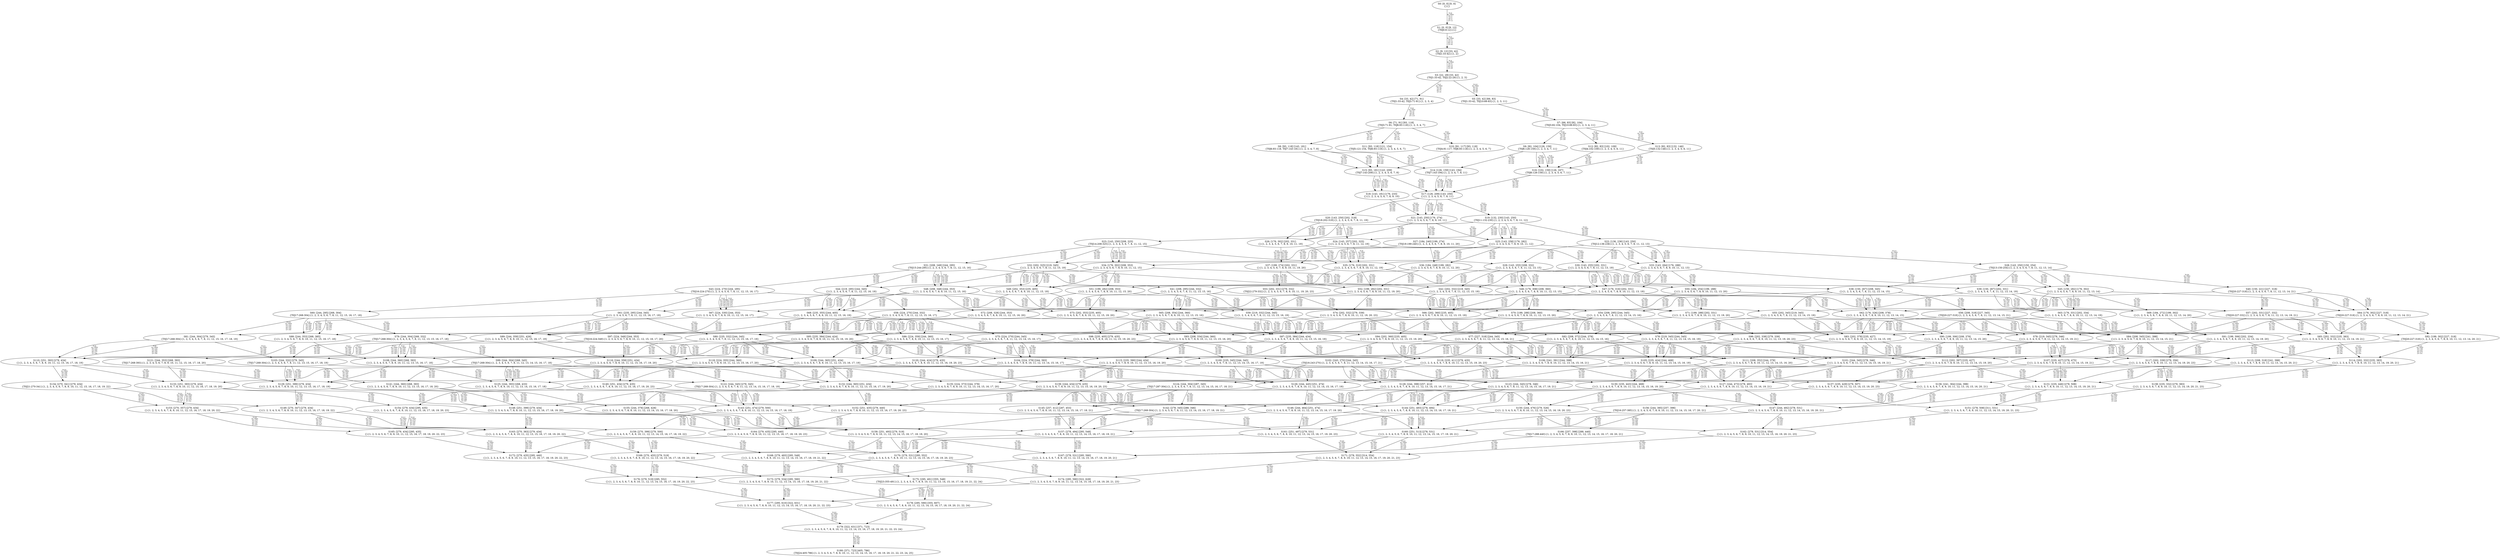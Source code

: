 digraph {
	S0[label="S0: [0, 0] [0, 0] \n{}{}"];
	S1[label="S1: [0, 0] [9, 12] \n{T0J0:9-12}{1}"];
	S2[label="S2: [9, 12] [33, 42] \n{T0J1:33-42}{1, 2}"];
	S3[label="S3: [22, 29] [33, 42] \n{T0J1:33-42, T0J2:22-29}{1, 2, 3}"];
	S4[label="S4: [33, 42] [71, 91] \n{T0J1:33-42, T0J3:71-91}{1, 2, 3, 4}"];
	S5[label="S5: [33, 42] [66, 83] \n{T0J1:33-42, T0J10:66-83}{1, 2, 3, 11}"];
	S6[label="S6: [71, 91] [93, 118] \n{T0J3:71-91, T0J6:93-118}{1, 2, 3, 4, 7}"];
	S7[label="S7: [66, 83] [82, 104] \n{T0J3:82-104, T0J10:66-83}{1, 2, 3, 4, 11}"];
	S8[label="S8: [93, 118] [143, 181] \n{T0J6:93-118, T0J7:143-181}{1, 2, 3, 4, 7, 8}"];
	S9[label="S9: [82, 104] [126, 159] \n{T0J6:126-159}{1, 2, 3, 4, 7, 11}"];
	S10[label="S10: [91, 117] [93, 118] \n{T0J4:91-117, T0J6:93-118}{1, 2, 3, 4, 5, 6, 7}"];
	S11[label="S11: [93, 118] [121, 154] \n{T0J5:121-154, T0J6:93-118}{1, 2, 3, 4, 5, 6, 7}"];
	S12[label="S12: [82, 83] [102, 109] \n{T0J4:102-109}{1, 2, 3, 4, 5, 6, 11}"];
	S13[label="S13: [82, 83] [132, 146] \n{T0J5:132-146}{1, 2, 3, 4, 5, 6, 11}"];
	S14[label="S14: [126, 159] [143, 194] \n{T0J7:143-194}{1, 2, 3, 4, 7, 8, 11}"];
	S15[label="S15: [93, 181] [143, 209] \n{T0J7:143-209}{1, 2, 3, 4, 5, 6, 7, 8}"];
	S16[label="S16: [102, 159] [126, 167] \n{T0J6:126-159}{1, 2, 3, 4, 5, 6, 7, 11}"];
	S17[label="S17: [126, 209] [143, 250] \n{}{1, 2, 3, 4, 5, 6, 7, 8, 11}"];
	S18[label="S18: [143, 181] [176, 233] \n{}{1, 2, 3, 4, 5, 6, 7, 8, 9, 10}"];
	S19[label="S19: [132, 230] [143, 250] \n{T0J11:132-230}{1, 2, 3, 4, 5, 6, 7, 8, 11, 12}"];
	S20[label="S20: [143, 250] [202, 318] \n{T0J18:202-318}{1, 2, 3, 4, 5, 6, 7, 8, 11, 19}"];
	S21[label="S21: [143, 250] [176, 274] \n{}{1, 2, 3, 4, 5, 6, 7, 8, 9, 10, 11}"];
	S22[label="S22: [136, 236] [143, 250] \n{T0J12:136-236}{1, 2, 3, 4, 5, 6, 7, 8, 11, 12, 13}"];
	S23[label="S23: [143, 250] [208, 325] \n{T0J14:208-325}{1, 2, 3, 4, 5, 6, 7, 8, 11, 12, 15}"];
	S24[label="S24: [143, 257] [202, 325] \n{}{1, 2, 3, 4, 5, 6, 7, 8, 11, 12, 19}"];
	S25[label="S25: [143, 258] [176, 282] \n{}{1, 2, 3, 4, 5, 6, 7, 8, 9, 10, 11, 12}"];
	S26[label="S26: [176, 302] [202, 331] \n{}{1, 2, 3, 4, 5, 6, 7, 8, 9, 10, 11, 19}"];
	S27[label="S27: [184, 240] [199, 274] \n{T0J19:199-240}{1, 2, 3, 4, 5, 6, 7, 8, 9, 10, 11, 20}"];
	S28[label="S28: [143, 250] [150, 254] \n{T0J13:150-254}{1, 2, 3, 4, 5, 6, 7, 8, 11, 12, 13, 14}"];
	S29[label="S29: [143, 255] [208, 332] \n{}{1, 2, 3, 4, 5, 6, 7, 8, 11, 12, 13, 15}"];
	S30[label="S30: [143, 255] [202, 331] \n{}{1, 2, 3, 4, 5, 6, 7, 8, 11, 12, 13, 19}"];
	S31[label="S31: [208, 249] [244, 295] \n{T0J15:244-295}{1, 2, 3, 4, 5, 6, 7, 8, 11, 12, 15, 16}"];
	S32[label="S32: [202, 325] [219, 345] \n{}{1, 2, 3, 4, 5, 6, 7, 8, 11, 12, 15, 19}"];
	S33[label="S33: [143, 264] [176, 288] \n{}{1, 2, 3, 4, 5, 6, 7, 8, 9, 10, 11, 12, 13}"];
	S34[label="S34: [176, 302] [208, 353] \n{}{1, 2, 3, 4, 5, 6, 7, 8, 9, 10, 11, 12, 15}"];
	S35[label="S35: [176, 310] [202, 331] \n{}{1, 2, 3, 4, 5, 6, 7, 8, 9, 10, 11, 12, 19}"];
	S36[label="S36: [184, 248] [199, 282] \n{}{1, 2, 3, 4, 5, 6, 7, 8, 9, 10, 11, 12, 20}"];
	S37[label="S37: [199, 274] [202, 331] \n{}{1, 2, 3, 4, 5, 6, 7, 8, 9, 10, 11, 19, 20}"];
	S38[label="S38: [150, 267] [208, 345] \n{}{1, 2, 3, 4, 5, 6, 7, 8, 11, 12, 13, 14, 15}"];
	S39[label="S39: [150, 267] [202, 331] \n{}{1, 2, 3, 4, 5, 6, 7, 8, 11, 12, 13, 14, 19}"];
	S40[label="S40: [150, 221] [227, 318] \n{T0J20:227-318}{1, 2, 3, 4, 5, 6, 7, 8, 11, 12, 13, 14, 21}"];
	S41[label="S41: [208, 295] [244, 332] \n{}{1, 2, 3, 4, 5, 6, 7, 8, 11, 12, 13, 15, 16}"];
	S42[label="S42: [202, 332] [219, 345] \n{}{1, 2, 3, 4, 5, 6, 7, 8, 11, 12, 13, 15, 19}"];
	S43[label="S43: [224, 270] [244, 295] \n{T0J16:224-270}{1, 2, 3, 4, 5, 6, 7, 8, 11, 12, 15, 16, 17}"];
	S44[label="S44: [219, 295] [244, 345] \n{}{1, 2, 3, 4, 5, 6, 7, 8, 11, 12, 15, 16, 19}"];
	S45[label="S45: [150, 282] [176, 302] \n{}{1, 2, 3, 4, 5, 6, 7, 8, 9, 10, 11, 12, 13, 14}"];
	S46[label="S46: [176, 308] [208, 360] \n{}{1, 2, 3, 4, 5, 6, 7, 8, 9, 10, 11, 12, 13, 15}"];
	S47[label="S47: [176, 316] [202, 331] \n{}{1, 2, 3, 4, 5, 6, 7, 8, 9, 10, 11, 12, 13, 19}"];
	S48[label="S48: [208, 348] [244, 353] \n{}{1, 2, 3, 4, 5, 6, 7, 8, 9, 10, 11, 12, 15, 16}"];
	S49[label="S49: [202, 353] [235, 405] \n{}{1, 2, 3, 4, 5, 6, 7, 8, 9, 10, 11, 12, 15, 19}"];
	S50[label="S50: [184, 254] [199, 288] \n{}{1, 2, 3, 4, 5, 6, 7, 8, 9, 10, 11, 12, 13, 20}"];
	S51[label="S51: [199, 282] [208, 353] \n{}{1, 2, 3, 4, 5, 6, 7, 8, 9, 10, 11, 12, 15, 20}"];
	S52[label="S52: [199, 282] [202, 331] \n{}{1, 2, 3, 4, 5, 6, 7, 8, 9, 10, 11, 12, 19, 20}"];
	S53[label="S53: [202, 331] [279, 332] \n{T0J22:279-332}{1, 2, 3, 4, 5, 6, 7, 8, 9, 10, 11, 19, 20, 23}"];
	S54[label="S54: [208, 295] [244, 345] \n{}{1, 2, 3, 4, 5, 6, 7, 8, 11, 12, 13, 14, 15, 16}"];
	S55[label="S55: [202, 345] [219, 345] \n{}{1, 2, 3, 4, 5, 6, 7, 8, 11, 12, 13, 14, 15, 19}"];
	S56[label="S56: [208, 318] [227, 345] \n{T0J20:227-318}{1, 2, 3, 4, 5, 6, 7, 8, 11, 12, 13, 14, 15, 21}"];
	S57[label="S57: [202, 331] [227, 332] \n{T0J20:227-332}{1, 2, 3, 4, 5, 6, 7, 8, 11, 12, 13, 14, 19, 21}"];
	S58[label="S58: [224, 270] [244, 332] \n{}{1, 2, 3, 4, 5, 6, 7, 8, 11, 12, 13, 15, 16, 17}"];
	S59[label="S59: [219, 332] [244, 345] \n{}{1, 2, 3, 4, 5, 6, 7, 8, 11, 12, 13, 15, 16, 19}"];
	S60[label="S60: [244, 295] [268, 304] \n{T0J17:268-304}{1, 2, 3, 4, 5, 6, 7, 8, 11, 12, 15, 16, 17, 18}"];
	S61[label="S61: [235, 295] [244, 345] \n{}{1, 2, 3, 4, 5, 6, 7, 8, 11, 12, 15, 16, 17, 19}"];
	S62[label="S62: [176, 326] [208, 378] \n{}{1, 2, 3, 4, 5, 6, 7, 8, 9, 10, 11, 12, 13, 14, 15}"];
	S63[label="S63: [176, 331] [202, 334] \n{}{1, 2, 3, 4, 5, 6, 7, 8, 9, 10, 11, 12, 13, 14, 19}"];
	S64[label="S64: [176, 302] [227, 318] \n{T0J20:227-318}{1, 2, 3, 4, 5, 6, 7, 8, 9, 10, 11, 12, 13, 14, 21}"];
	S65[label="S65: [208, 354] [244, 360] \n{}{1, 2, 3, 4, 5, 6, 7, 8, 9, 10, 11, 12, 13, 15, 16}"];
	S66[label="S66: [202, 360] [235, 405] \n{}{1, 2, 3, 4, 5, 6, 7, 8, 9, 10, 11, 12, 13, 15, 19}"];
	S67[label="S67: [224, 330] [244, 353] \n{}{1, 2, 3, 4, 5, 6, 7, 8, 9, 10, 11, 12, 15, 16, 17}"];
	S68[label="S68: [235, 355] [244, 405] \n{}{1, 2, 3, 4, 5, 6, 7, 8, 9, 10, 11, 12, 15, 16, 19}"];
	S69[label="S69: [184, 272] [199, 302] \n{}{1, 2, 3, 4, 5, 6, 7, 8, 9, 10, 11, 12, 13, 14, 20}"];
	S70[label="S70: [199, 288] [208, 360] \n{}{1, 2, 3, 4, 5, 6, 7, 8, 9, 10, 11, 12, 13, 15, 20}"];
	S71[label="S71: [199, 288] [202, 331] \n{}{1, 2, 3, 4, 5, 6, 7, 8, 9, 10, 11, 12, 13, 19, 20}"];
	S72[label="S72: [208, 328] [244, 353] \n{}{1, 2, 3, 4, 5, 6, 7, 8, 9, 10, 11, 12, 15, 16, 20}"];
	S73[label="S73: [202, 353] [235, 405] \n{}{1, 2, 3, 4, 5, 6, 7, 8, 9, 10, 11, 12, 15, 19, 20}"];
	S74[label="S74: [202, 332] [279, 339] \n{}{1, 2, 3, 4, 5, 6, 7, 8, 9, 10, 11, 12, 19, 20, 23}"];
	S75[label="S75: [224, 270] [244, 345] \n{}{1, 2, 3, 4, 5, 6, 7, 8, 11, 12, 13, 14, 15, 16, 17}"];
	S76[label="S76: [219, 345] [244, 345] \n{}{1, 2, 3, 4, 5, 6, 7, 8, 11, 12, 13, 14, 15, 16, 19}"];
	S77[label="S77: [227, 318] [244, 345] \n{}{1, 2, 3, 4, 5, 6, 7, 8, 11, 12, 13, 14, 15, 16, 21}"];
	S78[label="S78: [219, 345] [278, 346] \n{}{1, 2, 3, 4, 5, 6, 7, 8, 11, 12, 13, 14, 15, 19, 21}"];
	S79[label="S79: [244, 304] [268, 332] \n{T0J17:268-304}{1, 2, 3, 4, 5, 6, 7, 8, 11, 12, 13, 15, 16, 17, 18}"];
	S80[label="S80: [235, 332] [244, 345] \n{}{1, 2, 3, 4, 5, 6, 7, 8, 11, 12, 13, 15, 16, 17, 19}"];
	S81[label="S81: [244, 304] [279, 345] \n{T0J17:268-304}{1, 2, 3, 4, 5, 6, 7, 8, 11, 12, 15, 16, 17, 18, 19}"];
	S82[label="S82: [208, 372] [244, 378] \n{}{1, 2, 3, 4, 5, 6, 7, 8, 9, 10, 11, 12, 13, 14, 15, 16}"];
	S83[label="S83: [202, 378] [235, 427] \n{}{1, 2, 3, 4, 5, 6, 7, 8, 9, 10, 11, 12, 13, 14, 15, 19}"];
	S84[label="S84: [208, 345] [241, 398] \n{}{1, 2, 3, 4, 5, 6, 7, 8, 9, 10, 11, 12, 13, 14, 15, 21}"];
	S85[label="S85: [202, 332] [235, 383] \n{}{1, 2, 3, 4, 5, 6, 7, 8, 9, 10, 11, 12, 13, 14, 19, 21}"];
	S86[label="S86: [224, 359] [244, 360] \n{}{1, 2, 3, 4, 5, 6, 7, 8, 9, 10, 11, 12, 13, 15, 16, 17}"];
	S87[label="S87: [235, 384] [244, 434] \n{}{1, 2, 3, 4, 5, 6, 7, 8, 9, 10, 11, 12, 13, 15, 16, 19}"];
	S88[label="S88: [244, 353] [268, 385] \n{}{1, 2, 3, 4, 5, 6, 7, 8, 9, 10, 11, 12, 15, 16, 17, 18}"];
	S89[label="S89: [244, 359] [251, 426] \n{}{1, 2, 3, 4, 5, 6, 7, 8, 9, 10, 11, 12, 15, 16, 17, 19}"];
	S90[label="S90: [199, 306] [208, 378] \n{}{1, 2, 3, 4, 5, 6, 7, 8, 9, 10, 11, 12, 13, 14, 15, 20}"];
	S91[label="S91: [199, 306] [202, 334] \n{}{1, 2, 3, 4, 5, 6, 7, 8, 9, 10, 11, 12, 13, 14, 19, 20}"];
	S92[label="S92: [199, 302] [227, 318] \n{T0J20:227-318}{1, 2, 3, 4, 5, 6, 7, 8, 9, 10, 11, 12, 13, 14, 20, 21}"];
	S93[label="S93: [208, 334] [244, 360] \n{}{1, 2, 3, 4, 5, 6, 7, 8, 9, 10, 11, 12, 13, 15, 16, 20}"];
	S94[label="S94: [202, 360] [235, 405] \n{}{1, 2, 3, 4, 5, 6, 7, 8, 9, 10, 11, 12, 13, 15, 19, 20}"];
	S95[label="S95: [235, 384] [244, 424] \n{}{1, 2, 3, 4, 5, 6, 7, 8, 9, 10, 11, 12, 15, 16, 19, 20}"];
	S96[label="S96: [202, 338] [279, 339] \n{}{1, 2, 3, 4, 5, 6, 7, 8, 9, 10, 11, 12, 13, 19, 20, 23}"];
	S97[label="S97: [224, 349] [244, 353] \n{T0J16:224-349}{1, 2, 3, 4, 5, 6, 7, 8, 9, 10, 11, 12, 15, 16, 17, 20}"];
	S98[label="S98: [235, 405] [279, 435] \n{}{1, 2, 3, 4, 5, 6, 7, 8, 9, 10, 11, 12, 15, 19, 20, 23}"];
	S99[label="S99: [244, 304] [268, 345] \n{T0J17:268-304}{1, 2, 3, 4, 5, 6, 7, 8, 11, 12, 13, 14, 15, 16, 17, 18}"];
	S100[label="S100: [235, 345] [244, 345] \n{}{1, 2, 3, 4, 5, 6, 7, 8, 11, 12, 13, 14, 15, 16, 17, 19}"];
	S101[label="S101: [244, 345] [278, 346] \n{}{1, 2, 3, 4, 5, 6, 7, 8, 11, 12, 13, 14, 15, 16, 19, 21}"];
	S102[label="S102: [243, 270] [244, 345] \n{T0J16:243-270}{1, 2, 3, 4, 5, 6, 7, 8, 11, 12, 13, 14, 15, 16, 17, 21}"];
	S103[label="S103: [244, 332] [279, 345] \n{T0J17:268-304}{1, 2, 3, 4, 5, 6, 7, 8, 11, 12, 13, 15, 16, 17, 18, 19}"];
	S104[label="S104: [224, 378] [244, 393] \n{}{1, 2, 3, 4, 5, 6, 7, 8, 9, 10, 11, 12, 13, 14, 15, 16, 17}"];
	S105[label="S105: [235, 424] [244, 468] \n{}{1, 2, 3, 4, 5, 6, 7, 8, 9, 10, 11, 12, 13, 14, 15, 16, 19}"];
	S106[label="S106: [241, 391] [244, 398] \n{}{1, 2, 3, 4, 5, 6, 7, 8, 9, 10, 11, 12, 13, 14, 15, 16, 21}"];
	S107[label="S107: [235, 427] [278, 475] \n{}{1, 2, 3, 4, 5, 6, 7, 8, 9, 10, 11, 12, 13, 14, 15, 19, 21}"];
	S108[label="S108: [244, 360] [268, 393] \n{}{1, 2, 3, 4, 5, 6, 7, 8, 9, 10, 11, 12, 13, 15, 16, 17, 18}"];
	S109[label="S109: [244, 365] [251, 434] \n{}{1, 2, 3, 4, 5, 6, 7, 8, 9, 10, 11, 12, 13, 15, 16, 17, 19}"];
	S110[label="S110: [251, 393] [279, 434] \n{}{1, 2, 3, 4, 5, 6, 7, 8, 9, 10, 11, 12, 15, 16, 17, 18, 19}"];
	S111[label="S111: [208, 352] [244, 378] \n{}{1, 2, 3, 4, 5, 6, 7, 8, 9, 10, 11, 12, 13, 14, 15, 16, 20}"];
	S112[label="S112: [202, 397] [235, 427] \n{}{1, 2, 3, 4, 5, 6, 7, 8, 9, 10, 11, 12, 13, 14, 15, 19, 20}"];
	S113[label="S113: [208, 318] [241, 398] \n{}{1, 2, 3, 4, 5, 6, 7, 8, 9, 10, 11, 12, 13, 14, 15, 20, 21}"];
	S114[label="S114: [202, 332] [235, 383] \n{}{1, 2, 3, 4, 5, 6, 7, 8, 9, 10, 11, 12, 13, 14, 19, 20, 21}"];
	S115[label="S115: [235, 390] [244, 434] \n{}{1, 2, 3, 4, 5, 6, 7, 8, 9, 10, 11, 12, 13, 15, 16, 19, 20}"];
	S116[label="S116: [244, 359] [251, 434] \n{}{1, 2, 3, 4, 5, 6, 7, 8, 9, 10, 11, 12, 15, 16, 17, 19, 20}"];
	S117[label="S117: [202, 339] [279, 356] \n{}{1, 2, 3, 4, 5, 6, 7, 8, 9, 10, 11, 12, 13, 14, 19, 20, 23}"];
	S118[label="S118: [224, 355] [244, 360] \n{}{1, 2, 3, 4, 5, 6, 7, 8, 9, 10, 11, 12, 13, 15, 16, 17, 20}"];
	S119[label="S119: [235, 411] [279, 435] \n{}{1, 2, 3, 4, 5, 6, 7, 8, 9, 10, 11, 12, 13, 15, 19, 20, 23}"];
	S120[label="S120: [244, 424] [279, 435] \n{}{1, 2, 3, 4, 5, 6, 7, 8, 9, 10, 11, 12, 15, 16, 19, 20, 23}"];
	S121[label="S121: [244, 353] [268, 393] \n{T0J17:268-393}{1, 2, 3, 4, 5, 6, 7, 8, 9, 10, 11, 12, 15, 16, 17, 18, 20}"];
	S122[label="S122: [244, 345] [279, 345] \n{T0J17:268-304}{1, 2, 3, 4, 5, 6, 7, 8, 11, 12, 13, 14, 15, 16, 17, 18, 19}"];
	S123[label="S123: [244, 345] [278, 346] \n{}{1, 2, 3, 4, 5, 6, 7, 8, 11, 12, 13, 14, 15, 16, 17, 19, 21}"];
	S124[label="S124: [244, 304] [287, 345] \n{T0J17:287-304}{1, 2, 3, 4, 5, 6, 7, 8, 11, 12, 13, 14, 15, 16, 17, 18, 21}"];
	S125[label="S125: [244, 393] [268, 433] \n{}{1, 2, 3, 4, 5, 6, 7, 8, 9, 10, 11, 12, 13, 14, 15, 16, 17, 18}"];
	S126[label="S126: [244, 445] [251, 474] \n{}{1, 2, 3, 4, 5, 6, 7, 8, 9, 10, 11, 12, 13, 14, 15, 16, 17, 19}"];
	S127[label="S127: [244, 473] [278, 493] \n{}{1, 2, 3, 4, 5, 6, 7, 8, 9, 10, 11, 12, 13, 14, 15, 16, 19, 21}"];
	S128[label="S128: [244, 398] [257, 412] \n{}{1, 2, 3, 4, 5, 6, 7, 8, 9, 10, 11, 12, 13, 14, 15, 16, 17, 21}"];
	S129[label="S129: [251, 399] [279, 434] \n{}{1, 2, 3, 4, 5, 6, 7, 8, 9, 10, 11, 12, 13, 15, 16, 17, 18, 19}"];
	S130[label="S130: [235, 443] [244, 468] \n{}{1, 2, 3, 4, 5, 6, 7, 8, 9, 10, 11, 12, 13, 14, 15, 16, 19, 20}"];
	S131[label="S131: [235, 446] [278, 508] \n{}{1, 2, 3, 4, 5, 6, 7, 8, 9, 10, 11, 12, 13, 14, 15, 19, 20, 21}"];
	S132[label="S132: [244, 365] [251, 434] \n{}{1, 2, 3, 4, 5, 6, 7, 8, 9, 10, 11, 12, 13, 15, 16, 17, 19, 20}"];
	S133[label="S133: [251, 393] [279, 434] \n{}{1, 2, 3, 4, 5, 6, 7, 8, 9, 10, 11, 12, 15, 16, 17, 18, 19, 20}"];
	S134[label="S134: [270, 341] [279, 434] \n{T0J21:270-341}{1, 2, 3, 4, 5, 6, 7, 8, 9, 10, 11, 12, 15, 16, 17, 18, 19, 22}"];
	S135[label="S135: [224, 373] [244, 378] \n{}{1, 2, 3, 4, 5, 6, 7, 8, 9, 10, 11, 12, 13, 14, 15, 16, 17, 20}"];
	S136[label="S136: [241, 364] [244, 398] \n{}{1, 2, 3, 4, 5, 6, 7, 8, 9, 10, 11, 12, 13, 14, 15, 16, 20, 21}"];
	S137[label="S137: [235, 429] [279, 507] \n{}{1, 2, 3, 4, 5, 6, 7, 8, 9, 10, 11, 12, 13, 14, 15, 19, 20, 23}"];
	S138[label="S138: [235, 332] [279, 383] \n{}{1, 2, 3, 4, 5, 6, 7, 8, 9, 10, 11, 12, 13, 14, 19, 20, 21, 23}"];
	S139[label="S139: [244, 434] [279, 435] \n{}{1, 2, 3, 4, 5, 6, 7, 8, 9, 10, 11, 12, 13, 15, 16, 19, 20, 23}"];
	S140[label="S140: [251, 434] [279, 435] \n{}{1, 2, 3, 4, 5, 6, 7, 8, 9, 10, 11, 12, 15, 16, 17, 19, 20, 23}"];
	S141[label="S141: [244, 360] [268, 393] \n{}{1, 2, 3, 4, 5, 6, 7, 8, 9, 10, 11, 12, 13, 15, 16, 17, 18, 20}"];
	S142[label="S142: [278, 345] [288, 346] \n{T0J17:268-304}{1, 2, 3, 4, 5, 6, 7, 8, 11, 12, 13, 14, 15, 16, 17, 18, 19, 21}"];
	S143[label="S143: [251, 474] [279, 500] \n{}{1, 2, 3, 4, 5, 6, 7, 8, 9, 10, 11, 12, 13, 14, 15, 16, 17, 18, 19}"];
	S144[label="S144: [251, 493] [278, 494] \n{}{1, 2, 3, 4, 5, 6, 7, 8, 9, 10, 11, 12, 13, 14, 15, 16, 17, 19, 21}"];
	S145[label="S145: [257, 412] [287, 453] \n{}{1, 2, 3, 4, 5, 6, 7, 8, 9, 10, 11, 12, 13, 14, 15, 16, 17, 18, 21}"];
	S146[label="S146: [244, 464] [251, 474] \n{}{1, 2, 3, 4, 5, 6, 7, 8, 9, 10, 11, 12, 13, 14, 15, 16, 17, 19, 20}"];
	S147[label="S147: [244, 492] [278, 531] \n{}{1, 2, 3, 4, 5, 6, 7, 8, 9, 10, 11, 12, 13, 14, 15, 16, 19, 20, 21}"];
	S148[label="S148: [251, 399] [279, 434] \n{}{1, 2, 3, 4, 5, 6, 7, 8, 9, 10, 11, 12, 13, 15, 16, 17, 18, 19, 20}"];
	S149[label="S149: [270, 347] [279, 434] \n{}{1, 2, 3, 4, 5, 6, 7, 8, 9, 10, 11, 12, 13, 15, 16, 17, 18, 19, 22}"];
	S150[label="S150: [244, 476] [279, 526] \n{}{1, 2, 3, 4, 5, 6, 7, 8, 9, 10, 11, 12, 13, 14, 15, 16, 19, 20, 23}"];
	S151[label="S151: [278, 508] [311, 531] \n{}{1, 2, 3, 4, 5, 6, 7, 8, 9, 10, 11, 12, 13, 14, 15, 19, 20, 21, 23}"];
	S152[label="S152: [251, 435] [279, 440] \n{}{1, 2, 3, 4, 5, 6, 7, 8, 9, 10, 11, 12, 13, 15, 16, 17, 19, 20, 23}"];
	S153[label="S153: [270, 357] [279, 434] \n{}{1, 2, 3, 4, 5, 6, 7, 8, 9, 10, 11, 12, 15, 16, 17, 18, 19, 20, 22}"];
	S154[label="S154: [279, 434] [295, 435] \n{}{1, 2, 3, 4, 5, 6, 7, 8, 9, 10, 11, 12, 15, 16, 17, 18, 19, 20, 23}"];
	S155[label="S155: [244, 378] [268, 428] \n{}{1, 2, 3, 4, 5, 6, 7, 8, 9, 10, 11, 12, 13, 14, 15, 16, 17, 18, 20}"];
	S156[label="S156: [244, 385] [257, 398] \n{T0J16:257-385}{1, 2, 3, 4, 5, 6, 7, 8, 9, 10, 11, 12, 13, 14, 15, 16, 17, 20, 21}"];
	S157[label="S157: [278, 494] [295, 548] \n{}{1, 2, 3, 4, 5, 6, 7, 8, 9, 10, 11, 12, 13, 14, 15, 16, 17, 18, 19, 21}"];
	S158[label="S158: [251, 493] [279, 519] \n{}{1, 2, 3, 4, 5, 6, 7, 8, 9, 10, 11, 12, 13, 14, 15, 16, 17, 18, 19, 20}"];
	S159[label="S159: [270, 399] [279, 500] \n{}{1, 2, 3, 4, 5, 6, 7, 8, 9, 10, 11, 12, 13, 14, 15, 16, 17, 18, 19, 22}"];
	S160[label="S160: [251, 513] [278, 531] \n{}{1, 2, 3, 4, 5, 6, 7, 8, 9, 10, 11, 12, 13, 14, 15, 16, 17, 19, 20, 21}"];
	S161[label="S161: [251, 497] [279, 531] \n{}{1, 2, 3, 4, 5, 6, 7, 8, 9, 10, 11, 12, 13, 14, 15, 16, 17, 19, 20, 23}"];
	S162[label="S162: [278, 531] [314, 554] \n{}{1, 2, 3, 4, 5, 6, 7, 8, 9, 10, 11, 12, 13, 14, 15, 16, 19, 20, 21, 23}"];
	S163[label="S163: [270, 363] [279, 434] \n{}{1, 2, 3, 4, 5, 6, 7, 8, 9, 10, 11, 12, 13, 15, 16, 17, 18, 19, 20, 22}"];
	S164[label="S164: [279, 435] [295, 440] \n{}{1, 2, 3, 4, 5, 6, 7, 8, 9, 10, 11, 12, 13, 15, 16, 17, 18, 19, 20, 23}"];
	S165[label="S165: [279, 434] [295, 435] \n{}{1, 2, 3, 4, 5, 6, 7, 8, 9, 10, 11, 12, 15, 16, 17, 18, 19, 20, 22, 23}"];
	S166[label="S166: [257, 398] [288, 440] \n{T0J17:288-440}{1, 2, 3, 4, 5, 6, 7, 8, 9, 10, 11, 12, 13, 14, 15, 16, 17, 18, 20, 21}"];
	S167[label="S167: [278, 531] [295, 590] \n{}{1, 2, 3, 4, 5, 6, 7, 8, 9, 10, 11, 12, 13, 14, 15, 16, 17, 18, 19, 20, 21}"];
	S168[label="S168: [279, 493] [295, 548] \n{}{1, 2, 3, 4, 5, 6, 7, 8, 9, 10, 11, 12, 13, 14, 15, 16, 17, 18, 19, 21, 22}"];
	S169[label="S169: [270, 455] [279, 519] \n{}{1, 2, 3, 4, 5, 6, 7, 8, 9, 10, 11, 12, 13, 14, 15, 16, 17, 18, 19, 20, 22}"];
	S170[label="S170: [279, 531] [295, 552] \n{}{1, 2, 3, 4, 5, 6, 7, 8, 9, 10, 11, 12, 13, 14, 15, 16, 17, 18, 19, 20, 23}"];
	S171[label="S171: [278, 552] [314, 554] \n{}{1, 2, 3, 4, 5, 6, 7, 8, 9, 10, 11, 12, 13, 14, 15, 16, 17, 19, 20, 21, 23}"];
	S172[label="S172: [279, 435] [295, 440] \n{}{1, 2, 3, 4, 5, 6, 7, 8, 9, 10, 11, 12, 13, 15, 16, 17, 18, 19, 20, 22, 23}"];
	S173[label="S173: [279, 534] [295, 590] \n{}{1, 2, 3, 4, 5, 6, 7, 8, 9, 10, 11, 12, 13, 14, 15, 16, 17, 18, 19, 20, 21, 22}"];
	S174[label="S174: [295, 590] [322, 628] \n{}{1, 2, 3, 4, 5, 6, 7, 8, 9, 10, 11, 12, 13, 14, 15, 16, 17, 18, 19, 20, 21, 23}"];
	S175[label="S175: [295, 491] [355, 548] \n{T0J23:355-491}{1, 2, 3, 4, 5, 6, 7, 8, 9, 10, 11, 12, 13, 14, 15, 16, 17, 18, 19, 21, 22, 24}"];
	S176[label="S176: [279, 519] [295, 552] \n{}{1, 2, 3, 4, 5, 6, 7, 8, 9, 10, 11, 12, 13, 14, 15, 16, 17, 18, 19, 20, 22, 23}"];
	S177[label="S177: [295, 610] [322, 631] \n{}{1, 2, 3, 4, 5, 6, 7, 8, 9, 10, 11, 12, 13, 14, 15, 16, 17, 18, 19, 20, 21, 22, 23}"];
	S178[label="S178: [295, 590] [355, 607] \n{}{1, 2, 3, 4, 5, 6, 7, 8, 9, 10, 11, 12, 13, 14, 15, 16, 17, 18, 19, 20, 21, 22, 24}"];
	S179[label="S179: [322, 631] [371, 723] \n{}{1, 2, 3, 4, 5, 6, 7, 8, 9, 10, 11, 12, 13, 14, 15, 16, 17, 18, 19, 20, 21, 22, 23, 24}"];
	S180[label="S180: [371, 723] [405, 786] \n{T0J24:405-786}{1, 2, 3, 4, 5, 6, 7, 8, 9, 10, 11, 12, 13, 14, 15, 16, 17, 18, 19, 20, 21, 22, 23, 24, 25}"];
	S0 -> S1[label="T0 J0\nDL=5900\nES=0\nLS=0\nEF=9\nLF=12",fontsize=8];
	S1 -> S2[label="T0 J1\nDL=5900\nES=9\nLS=12\nEF=33\nLF=42",fontsize=8];
	S2 -> S3[label="T0 J2\nDL=5900\nES=9\nLS=12\nEF=22\nLF=29",fontsize=8];
	S3 -> S4[label="T0 J3\nDL=5900\nES=22\nLS=29\nEF=71\nLF=91",fontsize=8];
	S3 -> S5[label="T0 J10\nDL=5900\nES=22\nLS=28\nEF=66\nLF=83",fontsize=8];
	S4 -> S6[label="T0 J6\nDL=5900\nES=33\nLS=42\nEF=93\nLF=118",fontsize=8];
	S5 -> S7[label="T0 J3\nDL=5900\nES=33\nLS=42\nEF=82\nLF=104",fontsize=8];
	S6 -> S10[label="T0 J4\nDL=5900\nES=71\nLS=91\nEF=91\nLF=117",fontsize=8];
	S6 -> S11[label="T0 J5\nDL=5900\nES=71\nLS=91\nEF=121\nLF=154",fontsize=8];
	S6 -> S8[label="T0 J7\nDL=5900\nES=71\nLS=90\nEF=143\nLF=181",fontsize=8];
	S7 -> S12[label="T0 J4\nDL=5900\nES=82\nLS=83\nEF=102\nLF=109",fontsize=8];
	S7 -> S13[label="T0 J5\nDL=5900\nES=82\nLS=83\nEF=132\nLF=146",fontsize=8];
	S7 -> S9[label="T0 J6\nDL=5900\nES=66\nLS=83\nEF=126\nLF=159",fontsize=8];
	S8 -> S15[label="T0 J4\nDL=5900\nES=93\nLS=118\nEF=113\nLF=144",fontsize=8];
	S8 -> S15[label="T0 J5\nDL=5900\nES=93\nLS=118\nEF=143\nLF=181",fontsize=8];
	S8 -> S14[label="T0 J10\nDL=5900\nES=93\nLS=103\nEF=137\nLF=158",fontsize=8];
	S9 -> S16[label="T0 J4\nDL=5900\nES=82\nLS=104\nEF=102\nLF=130",fontsize=8];
	S9 -> S16[label="T0 J5\nDL=5900\nES=82\nLS=104\nEF=132\nLF=167",fontsize=8];
	S9 -> S14[label="T0 J7\nDL=5900\nES=82\nLS=103\nEF=154\nLF=194",fontsize=8];
	S10 -> S15[label="T0 J7\nDL=5900\nES=91\nLS=117\nEF=163\nLF=208",fontsize=8];
	S11 -> S15[label="T0 J7\nDL=5900\nES=93\nLS=118\nEF=165\nLF=209",fontsize=8];
	S12 -> S16[label="T0 J6\nDL=5900\nES=82\nLS=83\nEF=142\nLF=159",fontsize=8];
	S13 -> S16[label="T0 J6\nDL=5900\nES=82\nLS=83\nEF=142\nLF=159",fontsize=8];
	S14 -> S17[label="T0 J4\nDL=5900\nES=126\nLS=159\nEF=146\nLF=185",fontsize=8];
	S14 -> S17[label="T0 J5\nDL=5900\nES=126\nLS=159\nEF=176\nLF=222",fontsize=8];
	S15 -> S18[label="T0 J8\nDL=5900\nES=143\nLS=181\nEF=184\nLF=233",fontsize=8];
	S15 -> S18[label="T0 J9\nDL=5900\nES=143\nLS=181\nEF=176\nLF=223",fontsize=8];
	S15 -> S17[label="T0 J10\nDL=5900\nES=93\nLS=181\nEF=137\nLF=236",fontsize=8];
	S16 -> S17[label="T0 J7\nDL=5900\nES=102\nLS=159\nEF=174\nLF=250",fontsize=8];
	S17 -> S21[label="T0 J8\nDL=5900\nES=143\nLS=222\nEF=184\nLF=274",fontsize=8];
	S17 -> S21[label="T0 J9\nDL=5900\nES=143\nLS=222\nEF=176\nLF=264",fontsize=8];
	S17 -> S19[label="T0 J11\nDL=5900\nES=126\nLS=222\nEF=132\nLF=230",fontsize=8];
	S17 -> S20[label="T0 J18\nDL=5900\nES=126\nLS=222\nEF=202\nLF=318",fontsize=8];
	S18 -> S21[label="T0 J10\nDL=5900\nES=143\nLS=181\nEF=187\nLF=236",fontsize=8];
	S19 -> S25[label="T0 J8\nDL=5900\nES=143\nLS=230\nEF=184\nLF=282",fontsize=8];
	S19 -> S25[label="T0 J9\nDL=5900\nES=143\nLS=230\nEF=176\nLF=272",fontsize=8];
	S19 -> S22[label="T0 J12\nDL=5900\nES=132\nLS=230\nEF=136\nLF=236",fontsize=8];
	S19 -> S23[label="T0 J14\nDL=5900\nES=132\nLS=229\nEF=208\nLF=325",fontsize=8];
	S19 -> S24[label="T0 J18\nDL=5900\nES=132\nLS=229\nEF=208\nLF=325",fontsize=8];
	S20 -> S26[label="T0 J8\nDL=5900\nES=143\nLS=250\nEF=184\nLF=302",fontsize=8];
	S20 -> S26[label="T0 J9\nDL=5900\nES=143\nLS=250\nEF=176\nLF=292",fontsize=8];
	S20 -> S24[label="T0 J11\nDL=5900\nES=143\nLS=249\nEF=149\nLF=257",fontsize=8];
	S21 -> S25[label="T0 J11\nDL=5900\nES=143\nLS=250\nEF=149\nLF=258",fontsize=8];
	S21 -> S26[label="T0 J18\nDL=5900\nES=143\nLS=235\nEF=219\nLF=331",fontsize=8];
	S21 -> S27[label="T0 J19\nDL=5900\nES=184\nLS=221\nEF=199\nLF=240",fontsize=8];
	S22 -> S33[label="T0 J8\nDL=5900\nES=143\nLS=236\nEF=184\nLF=288",fontsize=8];
	S22 -> S33[label="T0 J9\nDL=5900\nES=143\nLS=236\nEF=176\nLF=278",fontsize=8];
	S22 -> S28[label="T0 J13\nDL=5900\nES=136\nLS=236\nEF=150\nLF=254",fontsize=8];
	S22 -> S29[label="T0 J14\nDL=5900\nES=136\nLS=236\nEF=212\nLF=332",fontsize=8];
	S22 -> S30[label="T0 J18\nDL=5900\nES=136\nLS=235\nEF=212\nLF=331",fontsize=8];
	S23 -> S34[label="T0 J8\nDL=5900\nES=143\nLS=250\nEF=184\nLF=302",fontsize=8];
	S23 -> S34[label="T0 J9\nDL=5900\nES=143\nLS=250\nEF=176\nLF=292",fontsize=8];
	S23 -> S29[label="T0 J12\nDL=5900\nES=143\nLS=249\nEF=147\nLF=255",fontsize=8];
	S23 -> S31[label="T0 J15\nDL=5900\nES=208\nLS=249\nEF=244\nLF=295",fontsize=8];
	S23 -> S32[label="T0 J18\nDL=5900\nES=143\nLS=249\nEF=219\nLF=345",fontsize=8];
	S24 -> S35[label="T0 J8\nDL=5900\nES=143\nLS=257\nEF=184\nLF=309",fontsize=8];
	S24 -> S35[label="T0 J9\nDL=5900\nES=143\nLS=257\nEF=176\nLF=299",fontsize=8];
	S24 -> S30[label="T0 J12\nDL=5900\nES=143\nLS=249\nEF=147\nLF=255",fontsize=8];
	S24 -> S32[label="T0 J14\nDL=5900\nES=143\nLS=249\nEF=219\nLF=345",fontsize=8];
	S25 -> S33[label="T0 J12\nDL=5900\nES=143\nLS=258\nEF=147\nLF=264",fontsize=8];
	S25 -> S34[label="T0 J14\nDL=5900\nES=143\nLS=257\nEF=219\nLF=353",fontsize=8];
	S25 -> S35[label="T0 J18\nDL=5900\nES=143\nLS=235\nEF=219\nLF=331",fontsize=8];
	S25 -> S36[label="T0 J19\nDL=5900\nES=184\nLS=221\nEF=199\nLF=240",fontsize=8];
	S26 -> S35[label="T0 J11\nDL=5900\nES=176\nLS=302\nEF=182\nLF=310",fontsize=8];
	S26 -> S37[label="T0 J19\nDL=5900\nES=184\nLS=235\nEF=199\nLF=254",fontsize=8];
	S27 -> S36[label="T0 J11\nDL=5900\nES=184\nLS=240\nEF=190\nLF=248",fontsize=8];
	S27 -> S37[label="T0 J18\nDL=5900\nES=184\nLS=235\nEF=260\nLF=331",fontsize=8];
	S28 -> S45[label="T0 J8\nDL=5900\nES=143\nLS=250\nEF=184\nLF=302",fontsize=8];
	S28 -> S45[label="T0 J9\nDL=5900\nES=143\nLS=250\nEF=176\nLF=292",fontsize=8];
	S28 -> S38[label="T0 J14\nDL=5900\nES=143\nLS=249\nEF=219\nLF=345",fontsize=8];
	S28 -> S39[label="T0 J18\nDL=5900\nES=143\nLS=235\nEF=219\nLF=331",fontsize=8];
	S28 -> S40[label="T0 J20\nDL=5900\nES=150\nLS=221\nEF=227\nLF=318",fontsize=8];
	S29 -> S46[label="T0 J8\nDL=5900\nES=143\nLS=255\nEF=184\nLF=307",fontsize=8];
	S29 -> S46[label="T0 J9\nDL=5900\nES=143\nLS=255\nEF=176\nLF=297",fontsize=8];
	S29 -> S38[label="T0 J13\nDL=5900\nES=143\nLS=249\nEF=157\nLF=267",fontsize=8];
	S29 -> S41[label="T0 J15\nDL=5900\nES=208\nLS=249\nEF=244\nLF=295",fontsize=8];
	S29 -> S42[label="T0 J18\nDL=5900\nES=143\nLS=249\nEF=219\nLF=345",fontsize=8];
	S30 -> S47[label="T0 J8\nDL=5900\nES=143\nLS=255\nEF=184\nLF=307",fontsize=8];
	S30 -> S47[label="T0 J9\nDL=5900\nES=143\nLS=255\nEF=176\nLF=297",fontsize=8];
	S30 -> S39[label="T0 J13\nDL=5900\nES=143\nLS=249\nEF=157\nLF=267",fontsize=8];
	S30 -> S42[label="T0 J14\nDL=5900\nES=143\nLS=249\nEF=219\nLF=345",fontsize=8];
	S31 -> S48[label="T0 J8\nDL=5900\nES=208\nLS=249\nEF=249\nLF=301",fontsize=8];
	S31 -> S48[label="T0 J9\nDL=5900\nES=208\nLS=249\nEF=241\nLF=291",fontsize=8];
	S31 -> S41[label="T0 J12\nDL=5900\nES=208\nLS=249\nEF=212\nLF=255",fontsize=8];
	S31 -> S43[label="T0 J16\nDL=5900\nES=208\nLS=249\nEF=224\nLF=270",fontsize=8];
	S31 -> S44[label="T0 J18\nDL=5900\nES=208\nLS=249\nEF=284\nLF=345",fontsize=8];
	S32 -> S49[label="T0 J8\nDL=5900\nES=202\nLS=325\nEF=243\nLF=377",fontsize=8];
	S32 -> S49[label="T0 J9\nDL=5900\nES=202\nLS=325\nEF=235\nLF=367",fontsize=8];
	S32 -> S42[label="T0 J12\nDL=5900\nES=202\nLS=249\nEF=206\nLF=255",fontsize=8];
	S32 -> S44[label="T0 J15\nDL=5900\nES=208\nLS=249\nEF=244\nLF=295",fontsize=8];
	S33 -> S45[label="T0 J13\nDL=5900\nES=143\nLS=264\nEF=157\nLF=282",fontsize=8];
	S33 -> S46[label="T0 J14\nDL=5900\nES=143\nLS=264\nEF=219\nLF=360",fontsize=8];
	S33 -> S47[label="T0 J18\nDL=5900\nES=143\nLS=235\nEF=219\nLF=331",fontsize=8];
	S33 -> S50[label="T0 J19\nDL=5900\nES=184\nLS=221\nEF=199\nLF=240",fontsize=8];
	S34 -> S46[label="T0 J12\nDL=5900\nES=176\nLS=302\nEF=180\nLF=308",fontsize=8];
	S34 -> S48[label="T0 J15\nDL=5900\nES=208\nLS=302\nEF=244\nLF=348",fontsize=8];
	S34 -> S49[label="T0 J18\nDL=5900\nES=176\nLS=302\nEF=252\nLF=398",fontsize=8];
	S34 -> S51[label="T0 J19\nDL=5900\nES=184\nLS=221\nEF=199\nLF=240",fontsize=8];
	S35 -> S47[label="T0 J12\nDL=5900\nES=176\nLS=310\nEF=180\nLF=316",fontsize=8];
	S35 -> S49[label="T0 J14\nDL=5900\nES=176\nLS=309\nEF=252\nLF=405",fontsize=8];
	S35 -> S52[label="T0 J19\nDL=5900\nES=184\nLS=235\nEF=199\nLF=254",fontsize=8];
	S36 -> S50[label="T0 J12\nDL=5900\nES=184\nLS=248\nEF=188\nLF=254",fontsize=8];
	S36 -> S51[label="T0 J14\nDL=5900\nES=184\nLS=248\nEF=260\nLF=344",fontsize=8];
	S36 -> S52[label="T0 J18\nDL=5900\nES=184\nLS=235\nEF=260\nLF=331",fontsize=8];
	S37 -> S52[label="T0 J11\nDL=5900\nES=199\nLS=274\nEF=205\nLF=282",fontsize=8];
	S37 -> S53[label="T0 J22\nDL=5900\nES=202\nLS=235\nEF=279\nLF=332",fontsize=8];
	S38 -> S62[label="T0 J8\nDL=5900\nES=150\nLS=267\nEF=191\nLF=319",fontsize=8];
	S38 -> S62[label="T0 J9\nDL=5900\nES=150\nLS=267\nEF=183\nLF=309",fontsize=8];
	S38 -> S54[label="T0 J15\nDL=5900\nES=208\nLS=249\nEF=244\nLF=295",fontsize=8];
	S38 -> S55[label="T0 J18\nDL=5900\nES=150\nLS=249\nEF=226\nLF=345",fontsize=8];
	S38 -> S56[label="T0 J20\nDL=5900\nES=150\nLS=221\nEF=227\nLF=318",fontsize=8];
	S39 -> S63[label="T0 J8\nDL=5900\nES=150\nLS=267\nEF=191\nLF=319",fontsize=8];
	S39 -> S63[label="T0 J9\nDL=5900\nES=150\nLS=267\nEF=183\nLF=309",fontsize=8];
	S39 -> S55[label="T0 J14\nDL=5900\nES=150\nLS=249\nEF=226\nLF=345",fontsize=8];
	S39 -> S57[label="T0 J20\nDL=5900\nES=150\nLS=235\nEF=227\nLF=332",fontsize=8];
	S40 -> S64[label="T0 J8\nDL=5900\nES=150\nLS=222\nEF=191\nLF=274",fontsize=8];
	S40 -> S64[label="T0 J9\nDL=5900\nES=150\nLS=222\nEF=183\nLF=264",fontsize=8];
	S40 -> S56[label="T0 J14\nDL=5900\nES=150\nLS=222\nEF=226\nLF=318",fontsize=8];
	S40 -> S57[label="T0 J18\nDL=5900\nES=150\nLS=222\nEF=226\nLF=318",fontsize=8];
	S41 -> S65[label="T0 J8\nDL=5900\nES=208\nLS=295\nEF=249\nLF=347",fontsize=8];
	S41 -> S65[label="T0 J9\nDL=5900\nES=208\nLS=295\nEF=241\nLF=337",fontsize=8];
	S41 -> S54[label="T0 J13\nDL=5900\nES=208\nLS=249\nEF=222\nLF=267",fontsize=8];
	S41 -> S58[label="T0 J16\nDL=5900\nES=208\nLS=249\nEF=224\nLF=270",fontsize=8];
	S41 -> S59[label="T0 J18\nDL=5900\nES=208\nLS=249\nEF=284\nLF=345",fontsize=8];
	S42 -> S66[label="T0 J8\nDL=5900\nES=202\nLS=332\nEF=243\nLF=384",fontsize=8];
	S42 -> S66[label="T0 J9\nDL=5900\nES=202\nLS=332\nEF=235\nLF=374",fontsize=8];
	S42 -> S55[label="T0 J13\nDL=5900\nES=202\nLS=249\nEF=216\nLF=267",fontsize=8];
	S42 -> S59[label="T0 J15\nDL=5900\nES=208\nLS=249\nEF=244\nLF=295",fontsize=8];
	S43 -> S67[label="T0 J8\nDL=5900\nES=224\nLS=270\nEF=265\nLF=322",fontsize=8];
	S43 -> S67[label="T0 J9\nDL=5900\nES=224\nLS=270\nEF=257\nLF=312",fontsize=8];
	S43 -> S58[label="T0 J12\nDL=5900\nES=224\nLS=249\nEF=228\nLF=255",fontsize=8];
	S43 -> S60[label="T0 J17\nDL=5900\nES=224\nLS=249\nEF=268\nLF=304",fontsize=8];
	S43 -> S61[label="T0 J18\nDL=5900\nES=224\nLS=249\nEF=300\nLF=345",fontsize=8];
	S44 -> S68[label="T0 J8\nDL=5900\nES=219\nLS=295\nEF=260\nLF=347",fontsize=8];
	S44 -> S68[label="T0 J9\nDL=5900\nES=219\nLS=295\nEF=252\nLF=337",fontsize=8];
	S44 -> S59[label="T0 J12\nDL=5900\nES=219\nLS=249\nEF=223\nLF=255",fontsize=8];
	S44 -> S61[label="T0 J16\nDL=5900\nES=219\nLS=249\nEF=235\nLF=270",fontsize=8];
	S45 -> S62[label="T0 J14\nDL=5900\nES=150\nLS=282\nEF=226\nLF=378",fontsize=8];
	S45 -> S63[label="T0 J18\nDL=5900\nES=150\nLS=235\nEF=226\nLF=331",fontsize=8];
	S45 -> S69[label="T0 J19\nDL=5900\nES=184\nLS=221\nEF=199\nLF=240",fontsize=8];
	S45 -> S64[label="T0 J20\nDL=5900\nES=150\nLS=221\nEF=227\nLF=318",fontsize=8];
	S46 -> S62[label="T0 J13\nDL=5900\nES=176\nLS=308\nEF=190\nLF=326",fontsize=8];
	S46 -> S65[label="T0 J15\nDL=5900\nES=208\nLS=308\nEF=244\nLF=354",fontsize=8];
	S46 -> S66[label="T0 J18\nDL=5900\nES=176\nLS=308\nEF=252\nLF=404",fontsize=8];
	S46 -> S70[label="T0 J19\nDL=5900\nES=184\nLS=221\nEF=199\nLF=240",fontsize=8];
	S47 -> S63[label="T0 J13\nDL=5900\nES=176\nLS=316\nEF=190\nLF=334",fontsize=8];
	S47 -> S66[label="T0 J14\nDL=5900\nES=176\nLS=309\nEF=252\nLF=405",fontsize=8];
	S47 -> S71[label="T0 J19\nDL=5900\nES=184\nLS=235\nEF=199\nLF=254",fontsize=8];
	S48 -> S65[label="T0 J12\nDL=5900\nES=208\nLS=348\nEF=212\nLF=354",fontsize=8];
	S48 -> S67[label="T0 J16\nDL=5900\nES=208\nLS=309\nEF=224\nLF=330",fontsize=8];
	S48 -> S68[label="T0 J18\nDL=5900\nES=208\nLS=309\nEF=284\nLF=405",fontsize=8];
	S48 -> S72[label="T0 J19\nDL=5900\nES=208\nLS=221\nEF=223\nLF=240",fontsize=8];
	S49 -> S66[label="T0 J12\nDL=5900\nES=202\nLS=353\nEF=206\nLF=359",fontsize=8];
	S49 -> S68[label="T0 J15\nDL=5900\nES=208\nLS=309\nEF=244\nLF=355",fontsize=8];
	S49 -> S73[label="T0 J19\nDL=5900\nES=202\nLS=309\nEF=217\nLF=328",fontsize=8];
	S50 -> S69[label="T0 J13\nDL=5900\nES=184\nLS=254\nEF=198\nLF=272",fontsize=8];
	S50 -> S70[label="T0 J14\nDL=5900\nES=184\nLS=254\nEF=260\nLF=350",fontsize=8];
	S50 -> S71[label="T0 J18\nDL=5900\nES=184\nLS=235\nEF=260\nLF=331",fontsize=8];
	S51 -> S70[label="T0 J12\nDL=5900\nES=199\nLS=282\nEF=203\nLF=288",fontsize=8];
	S51 -> S72[label="T0 J15\nDL=5900\nES=208\nLS=282\nEF=244\nLF=328",fontsize=8];
	S51 -> S73[label="T0 J18\nDL=5900\nES=199\nLS=282\nEF=275\nLF=378",fontsize=8];
	S52 -> S71[label="T0 J12\nDL=5900\nES=199\nLS=282\nEF=203\nLF=288",fontsize=8];
	S52 -> S73[label="T0 J14\nDL=5900\nES=199\nLS=282\nEF=275\nLF=378",fontsize=8];
	S52 -> S74[label="T0 J22\nDL=5900\nES=202\nLS=235\nEF=279\nLF=332",fontsize=8];
	S53 -> S74[label="T0 J11\nDL=5900\nES=202\nLS=331\nEF=208\nLF=339",fontsize=8];
	S54 -> S82[label="T0 J8\nDL=5900\nES=208\nLS=295\nEF=249\nLF=347",fontsize=8];
	S54 -> S82[label="T0 J9\nDL=5900\nES=208\nLS=295\nEF=241\nLF=337",fontsize=8];
	S54 -> S75[label="T0 J16\nDL=5900\nES=208\nLS=249\nEF=224\nLF=270",fontsize=8];
	S54 -> S76[label="T0 J18\nDL=5900\nES=208\nLS=249\nEF=284\nLF=345",fontsize=8];
	S54 -> S77[label="T0 J20\nDL=5900\nES=208\nLS=221\nEF=285\nLF=318",fontsize=8];
	S55 -> S83[label="T0 J8\nDL=5900\nES=202\nLS=345\nEF=243\nLF=397",fontsize=8];
	S55 -> S83[label="T0 J9\nDL=5900\nES=202\nLS=345\nEF=235\nLF=387",fontsize=8];
	S55 -> S76[label="T0 J15\nDL=5900\nES=208\nLS=249\nEF=244\nLF=295",fontsize=8];
	S55 -> S78[label="T0 J20\nDL=5900\nES=202\nLS=249\nEF=279\nLF=346",fontsize=8];
	S56 -> S84[label="T0 J8\nDL=5900\nES=208\nLS=318\nEF=249\nLF=370",fontsize=8];
	S56 -> S84[label="T0 J9\nDL=5900\nES=208\nLS=318\nEF=241\nLF=360",fontsize=8];
	S56 -> S77[label="T0 J15\nDL=5900\nES=208\nLS=249\nEF=244\nLF=295",fontsize=8];
	S56 -> S78[label="T0 J18\nDL=5900\nES=208\nLS=249\nEF=284\nLF=345",fontsize=8];
	S57 -> S85[label="T0 J8\nDL=5900\nES=202\nLS=331\nEF=243\nLF=383",fontsize=8];
	S57 -> S85[label="T0 J9\nDL=5900\nES=202\nLS=331\nEF=235\nLF=373",fontsize=8];
	S57 -> S78[label="T0 J14\nDL=5900\nES=202\nLS=249\nEF=278\nLF=345",fontsize=8];
	S58 -> S86[label="T0 J8\nDL=5900\nES=224\nLS=270\nEF=265\nLF=322",fontsize=8];
	S58 -> S86[label="T0 J9\nDL=5900\nES=224\nLS=270\nEF=257\nLF=312",fontsize=8];
	S58 -> S75[label="T0 J13\nDL=5900\nES=224\nLS=249\nEF=238\nLF=267",fontsize=8];
	S58 -> S79[label="T0 J17\nDL=5900\nES=224\nLS=249\nEF=268\nLF=304",fontsize=8];
	S58 -> S80[label="T0 J18\nDL=5900\nES=224\nLS=249\nEF=300\nLF=345",fontsize=8];
	S59 -> S87[label="T0 J8\nDL=5900\nES=219\nLS=332\nEF=260\nLF=384",fontsize=8];
	S59 -> S87[label="T0 J9\nDL=5900\nES=219\nLS=332\nEF=252\nLF=374",fontsize=8];
	S59 -> S76[label="T0 J13\nDL=5900\nES=219\nLS=249\nEF=233\nLF=267",fontsize=8];
	S59 -> S80[label="T0 J16\nDL=5900\nES=219\nLS=249\nEF=235\nLF=270",fontsize=8];
	S60 -> S88[label="T0 J8\nDL=5900\nES=244\nLS=295\nEF=285\nLF=347",fontsize=8];
	S60 -> S88[label="T0 J9\nDL=5900\nES=244\nLS=295\nEF=277\nLF=337",fontsize=8];
	S60 -> S79[label="T0 J12\nDL=5900\nES=244\nLS=249\nEF=248\nLF=255",fontsize=8];
	S60 -> S81[label="T0 J18\nDL=5900\nES=244\nLS=249\nEF=320\nLF=345",fontsize=8];
	S61 -> S89[label="T0 J8\nDL=5900\nES=235\nLS=295\nEF=276\nLF=347",fontsize=8];
	S61 -> S89[label="T0 J9\nDL=5900\nES=235\nLS=295\nEF=268\nLF=337",fontsize=8];
	S61 -> S80[label="T0 J12\nDL=5900\nES=235\nLS=249\nEF=239\nLF=255",fontsize=8];
	S61 -> S81[label="T0 J17\nDL=5900\nES=235\nLS=249\nEF=279\nLF=304",fontsize=8];
	S62 -> S82[label="T0 J15\nDL=5900\nES=208\nLS=326\nEF=244\nLF=372",fontsize=8];
	S62 -> S83[label="T0 J18\nDL=5900\nES=176\nLS=326\nEF=252\nLF=422",fontsize=8];
	S62 -> S90[label="T0 J19\nDL=5900\nES=184\nLS=221\nEF=199\nLF=240",fontsize=8];
	S62 -> S84[label="T0 J20\nDL=5900\nES=176\nLS=221\nEF=253\nLF=318",fontsize=8];
	S63 -> S83[label="T0 J14\nDL=5900\nES=176\nLS=331\nEF=252\nLF=427",fontsize=8];
	S63 -> S91[label="T0 J19\nDL=5900\nES=184\nLS=235\nEF=199\nLF=254",fontsize=8];
	S63 -> S85[label="T0 J20\nDL=5900\nES=176\nLS=235\nEF=253\nLF=332",fontsize=8];
	S64 -> S84[label="T0 J14\nDL=5900\nES=176\nLS=302\nEF=252\nLF=398",fontsize=8];
	S64 -> S85[label="T0 J18\nDL=5900\nES=176\nLS=235\nEF=252\nLF=331",fontsize=8];
	S64 -> S92[label="T0 J19\nDL=5900\nES=184\nLS=221\nEF=199\nLF=240",fontsize=8];
	S65 -> S82[label="T0 J13\nDL=5900\nES=208\nLS=354\nEF=222\nLF=372",fontsize=8];
	S65 -> S86[label="T0 J16\nDL=5900\nES=208\nLS=338\nEF=224\nLF=359",fontsize=8];
	S65 -> S87[label="T0 J18\nDL=5900\nES=208\nLS=338\nEF=284\nLF=434",fontsize=8];
	S65 -> S93[label="T0 J19\nDL=5900\nES=208\nLS=221\nEF=223\nLF=240",fontsize=8];
	S66 -> S83[label="T0 J13\nDL=5900\nES=202\nLS=360\nEF=216\nLF=378",fontsize=8];
	S66 -> S87[label="T0 J15\nDL=5900\nES=208\nLS=338\nEF=244\nLF=384",fontsize=8];
	S66 -> S94[label="T0 J19\nDL=5900\nES=202\nLS=338\nEF=217\nLF=357",fontsize=8];
	S67 -> S86[label="T0 J12\nDL=5900\nES=224\nLS=330\nEF=228\nLF=336",fontsize=8];
	S67 -> S88[label="T0 J17\nDL=5900\nES=224\nLS=330\nEF=268\nLF=385",fontsize=8];
	S67 -> S89[label="T0 J18\nDL=5900\nES=224\nLS=330\nEF=300\nLF=426",fontsize=8];
	S68 -> S87[label="T0 J12\nDL=5900\nES=235\nLS=355\nEF=239\nLF=361",fontsize=8];
	S68 -> S89[label="T0 J16\nDL=5900\nES=235\nLS=338\nEF=251\nLF=359",fontsize=8];
	S68 -> S95[label="T0 J19\nDL=5900\nES=235\nLS=338\nEF=250\nLF=357",fontsize=8];
	S69 -> S90[label="T0 J14\nDL=5900\nES=184\nLS=272\nEF=260\nLF=368",fontsize=8];
	S69 -> S91[label="T0 J18\nDL=5900\nES=184\nLS=235\nEF=260\nLF=331",fontsize=8];
	S69 -> S92[label="T0 J20\nDL=5900\nES=184\nLS=221\nEF=261\nLF=318",fontsize=8];
	S70 -> S90[label="T0 J13\nDL=5900\nES=199\nLS=288\nEF=213\nLF=306",fontsize=8];
	S70 -> S93[label="T0 J15\nDL=5900\nES=208\nLS=288\nEF=244\nLF=334",fontsize=8];
	S70 -> S94[label="T0 J18\nDL=5900\nES=199\nLS=288\nEF=275\nLF=384",fontsize=8];
	S71 -> S91[label="T0 J13\nDL=5900\nES=199\nLS=288\nEF=213\nLF=306",fontsize=8];
	S71 -> S94[label="T0 J14\nDL=5900\nES=199\nLS=288\nEF=275\nLF=384",fontsize=8];
	S71 -> S96[label="T0 J22\nDL=5900\nES=202\nLS=235\nEF=279\nLF=332",fontsize=8];
	S72 -> S93[label="T0 J12\nDL=5900\nES=208\nLS=328\nEF=212\nLF=334",fontsize=8];
	S72 -> S97[label="T0 J16\nDL=5900\nES=208\nLS=328\nEF=224\nLF=349",fontsize=8];
	S72 -> S95[label="T0 J18\nDL=5900\nES=208\nLS=328\nEF=284\nLF=424",fontsize=8];
	S73 -> S94[label="T0 J12\nDL=5900\nES=202\nLS=353\nEF=206\nLF=359",fontsize=8];
	S73 -> S95[label="T0 J15\nDL=5900\nES=208\nLS=338\nEF=244\nLF=384",fontsize=8];
	S73 -> S98[label="T0 J22\nDL=5900\nES=202\nLS=338\nEF=279\nLF=435",fontsize=8];
	S74 -> S96[label="T0 J12\nDL=5900\nES=202\nLS=332\nEF=206\nLF=338",fontsize=8];
	S74 -> S98[label="T0 J14\nDL=5900\nES=202\nLS=332\nEF=278\nLF=428",fontsize=8];
	S75 -> S104[label="T0 J8\nDL=5900\nES=224\nLS=270\nEF=265\nLF=322",fontsize=8];
	S75 -> S104[label="T0 J9\nDL=5900\nES=224\nLS=270\nEF=257\nLF=312",fontsize=8];
	S75 -> S99[label="T0 J17\nDL=5900\nES=224\nLS=249\nEF=268\nLF=304",fontsize=8];
	S75 -> S100[label="T0 J18\nDL=5900\nES=224\nLS=249\nEF=300\nLF=345",fontsize=8];
	S76 -> S105[label="T0 J8\nDL=5900\nES=219\nLS=345\nEF=260\nLF=397",fontsize=8];
	S76 -> S105[label="T0 J9\nDL=5900\nES=219\nLS=345\nEF=252\nLF=387",fontsize=8];
	S76 -> S100[label="T0 J16\nDL=5900\nES=219\nLS=249\nEF=235\nLF=270",fontsize=8];
	S76 -> S101[label="T0 J20\nDL=5900\nES=219\nLS=249\nEF=296\nLF=346",fontsize=8];
	S77 -> S106[label="T0 J8\nDL=5900\nES=227\nLS=318\nEF=268\nLF=370",fontsize=8];
	S77 -> S106[label="T0 J9\nDL=5900\nES=227\nLS=318\nEF=260\nLF=360",fontsize=8];
	S77 -> S102[label="T0 J16\nDL=5900\nES=227\nLS=249\nEF=243\nLF=270",fontsize=8];
	S77 -> S101[label="T0 J18\nDL=5900\nES=227\nLS=249\nEF=303\nLF=345",fontsize=8];
	S78 -> S107[label="T0 J8\nDL=5900\nES=219\nLS=345\nEF=260\nLF=397",fontsize=8];
	S78 -> S107[label="T0 J9\nDL=5900\nES=219\nLS=345\nEF=252\nLF=387",fontsize=8];
	S78 -> S101[label="T0 J15\nDL=5900\nES=219\nLS=249\nEF=255\nLF=295",fontsize=8];
	S79 -> S108[label="T0 J8\nDL=5900\nES=244\nLS=304\nEF=285\nLF=356",fontsize=8];
	S79 -> S108[label="T0 J9\nDL=5900\nES=244\nLS=304\nEF=277\nLF=346",fontsize=8];
	S79 -> S99[label="T0 J13\nDL=5900\nES=244\nLS=249\nEF=258\nLF=267",fontsize=8];
	S79 -> S103[label="T0 J18\nDL=5900\nES=244\nLS=249\nEF=320\nLF=345",fontsize=8];
	S80 -> S109[label="T0 J8\nDL=5900\nES=235\nLS=332\nEF=276\nLF=384",fontsize=8];
	S80 -> S109[label="T0 J9\nDL=5900\nES=235\nLS=332\nEF=268\nLF=374",fontsize=8];
	S80 -> S100[label="T0 J13\nDL=5900\nES=235\nLS=249\nEF=249\nLF=267",fontsize=8];
	S80 -> S103[label="T0 J17\nDL=5900\nES=235\nLS=249\nEF=279\nLF=304",fontsize=8];
	S81 -> S110[label="T0 J8\nDL=5900\nES=244\nLS=304\nEF=285\nLF=356",fontsize=8];
	S81 -> S110[label="T0 J9\nDL=5900\nES=244\nLS=304\nEF=277\nLF=346",fontsize=8];
	S81 -> S103[label="T0 J12\nDL=5900\nES=244\nLS=249\nEF=248\nLF=255",fontsize=8];
	S82 -> S104[label="T0 J16\nDL=5900\nES=208\nLS=372\nEF=224\nLF=393",fontsize=8];
	S82 -> S105[label="T0 J18\nDL=5900\nES=208\nLS=372\nEF=284\nLF=468",fontsize=8];
	S82 -> S111[label="T0 J19\nDL=5900\nES=208\nLS=221\nEF=223\nLF=240",fontsize=8];
	S82 -> S106[label="T0 J20\nDL=5900\nES=208\nLS=221\nEF=285\nLF=318",fontsize=8];
	S83 -> S105[label="T0 J15\nDL=5900\nES=208\nLS=378\nEF=244\nLF=424",fontsize=8];
	S83 -> S112[label="T0 J19\nDL=5900\nES=202\nLS=378\nEF=217\nLF=397",fontsize=8];
	S83 -> S107[label="T0 J20\nDL=5900\nES=202\nLS=378\nEF=279\nLF=475",fontsize=8];
	S84 -> S106[label="T0 J15\nDL=5900\nES=208\nLS=345\nEF=244\nLF=391",fontsize=8];
	S84 -> S107[label="T0 J18\nDL=5900\nES=208\nLS=345\nEF=284\nLF=441",fontsize=8];
	S84 -> S113[label="T0 J19\nDL=5900\nES=208\nLS=221\nEF=223\nLF=240",fontsize=8];
	S85 -> S107[label="T0 J14\nDL=5900\nES=202\nLS=332\nEF=278\nLF=428",fontsize=8];
	S85 -> S114[label="T0 J19\nDL=5900\nES=202\nLS=235\nEF=217\nLF=254",fontsize=8];
	S86 -> S104[label="T0 J13\nDL=5900\nES=224\nLS=359\nEF=238\nLF=377",fontsize=8];
	S86 -> S108[label="T0 J17\nDL=5900\nES=224\nLS=338\nEF=268\nLF=393",fontsize=8];
	S86 -> S109[label="T0 J18\nDL=5900\nES=224\nLS=338\nEF=300\nLF=434",fontsize=8];
	S87 -> S105[label="T0 J13\nDL=5900\nES=235\nLS=384\nEF=249\nLF=402",fontsize=8];
	S87 -> S109[label="T0 J16\nDL=5900\nES=235\nLS=338\nEF=251\nLF=359",fontsize=8];
	S87 -> S115[label="T0 J19\nDL=5900\nES=235\nLS=338\nEF=250\nLF=357",fontsize=8];
	S88 -> S108[label="T0 J12\nDL=5900\nES=244\nLS=353\nEF=248\nLF=359",fontsize=8];
	S88 -> S110[label="T0 J18\nDL=5900\nES=244\nLS=338\nEF=320\nLF=434",fontsize=8];
	S89 -> S109[label="T0 J12\nDL=5900\nES=244\nLS=359\nEF=248\nLF=365",fontsize=8];
	S89 -> S110[label="T0 J17\nDL=5900\nES=244\nLS=338\nEF=288\nLF=393",fontsize=8];
	S89 -> S116[label="T0 J19\nDL=5900\nES=244\nLS=338\nEF=259\nLF=357",fontsize=8];
	S90 -> S111[label="T0 J15\nDL=5900\nES=208\nLS=306\nEF=244\nLF=352",fontsize=8];
	S90 -> S112[label="T0 J18\nDL=5900\nES=199\nLS=306\nEF=275\nLF=402",fontsize=8];
	S90 -> S113[label="T0 J20\nDL=5900\nES=199\nLS=221\nEF=276\nLF=318",fontsize=8];
	S91 -> S112[label="T0 J14\nDL=5900\nES=199\nLS=306\nEF=275\nLF=402",fontsize=8];
	S91 -> S114[label="T0 J20\nDL=5900\nES=199\nLS=235\nEF=276\nLF=332",fontsize=8];
	S91 -> S117[label="T0 J22\nDL=5900\nES=202\nLS=235\nEF=279\nLF=332",fontsize=8];
	S92 -> S113[label="T0 J14\nDL=5900\nES=199\nLS=302\nEF=275\nLF=398",fontsize=8];
	S92 -> S114[label="T0 J18\nDL=5900\nES=199\nLS=235\nEF=275\nLF=331",fontsize=8];
	S93 -> S111[label="T0 J13\nDL=5900\nES=208\nLS=334\nEF=222\nLF=352",fontsize=8];
	S93 -> S118[label="T0 J16\nDL=5900\nES=208\nLS=334\nEF=224\nLF=355",fontsize=8];
	S93 -> S115[label="T0 J18\nDL=5900\nES=208\nLS=334\nEF=284\nLF=430",fontsize=8];
	S94 -> S112[label="T0 J13\nDL=5900\nES=202\nLS=360\nEF=216\nLF=378",fontsize=8];
	S94 -> S115[label="T0 J15\nDL=5900\nES=208\nLS=338\nEF=244\nLF=384",fontsize=8];
	S94 -> S119[label="T0 J22\nDL=5900\nES=202\nLS=338\nEF=279\nLF=435",fontsize=8];
	S95 -> S115[label="T0 J12\nDL=5900\nES=235\nLS=384\nEF=239\nLF=390",fontsize=8];
	S95 -> S116[label="T0 J16\nDL=5900\nES=235\nLS=338\nEF=251\nLF=359",fontsize=8];
	S95 -> S120[label="T0 J22\nDL=5900\nES=235\nLS=338\nEF=312\nLF=435",fontsize=8];
	S96 -> S117[label="T0 J13\nDL=5900\nES=202\nLS=338\nEF=216\nLF=356",fontsize=8];
	S96 -> S119[label="T0 J14\nDL=5900\nES=202\nLS=338\nEF=278\nLF=434",fontsize=8];
	S97 -> S118[label="T0 J12\nDL=5900\nES=224\nLS=349\nEF=228\nLF=355",fontsize=8];
	S97 -> S121[label="T0 J17\nDL=5900\nES=224\nLS=338\nEF=268\nLF=393",fontsize=8];
	S97 -> S116[label="T0 J18\nDL=5900\nES=224\nLS=338\nEF=300\nLF=434",fontsize=8];
	S98 -> S119[label="T0 J12\nDL=5900\nES=235\nLS=405\nEF=239\nLF=411",fontsize=8];
	S98 -> S120[label="T0 J15\nDL=5900\nES=235\nLS=338\nEF=271\nLF=384",fontsize=8];
	S99 -> S125[label="T0 J8\nDL=5900\nES=244\nLS=304\nEF=285\nLF=356",fontsize=8];
	S99 -> S125[label="T0 J9\nDL=5900\nES=244\nLS=304\nEF=277\nLF=346",fontsize=8];
	S99 -> S122[label="T0 J18\nDL=5900\nES=244\nLS=249\nEF=320\nLF=345",fontsize=8];
	S100 -> S126[label="T0 J8\nDL=5900\nES=235\nLS=345\nEF=276\nLF=397",fontsize=8];
	S100 -> S126[label="T0 J9\nDL=5900\nES=235\nLS=345\nEF=268\nLF=387",fontsize=8];
	S100 -> S122[label="T0 J17\nDL=5900\nES=235\nLS=249\nEF=279\nLF=304",fontsize=8];
	S100 -> S123[label="T0 J20\nDL=5900\nES=235\nLS=249\nEF=312\nLF=346",fontsize=8];
	S101 -> S127[label="T0 J8\nDL=5900\nES=244\nLS=345\nEF=285\nLF=397",fontsize=8];
	S101 -> S127[label="T0 J9\nDL=5900\nES=244\nLS=345\nEF=277\nLF=387",fontsize=8];
	S101 -> S123[label="T0 J16\nDL=5900\nES=244\nLS=249\nEF=260\nLF=270",fontsize=8];
	S102 -> S128[label="T0 J8\nDL=5900\nES=243\nLS=270\nEF=284\nLF=322",fontsize=8];
	S102 -> S128[label="T0 J9\nDL=5900\nES=243\nLS=270\nEF=276\nLF=312",fontsize=8];
	S102 -> S124[label="T0 J17\nDL=5900\nES=243\nLS=249\nEF=287\nLF=304",fontsize=8];
	S102 -> S123[label="T0 J18\nDL=5900\nES=243\nLS=249\nEF=319\nLF=345",fontsize=8];
	S103 -> S129[label="T0 J8\nDL=5900\nES=244\nLS=332\nEF=285\nLF=384",fontsize=8];
	S103 -> S129[label="T0 J9\nDL=5900\nES=244\nLS=332\nEF=277\nLF=374",fontsize=8];
	S103 -> S122[label="T0 J13\nDL=5900\nES=244\nLS=249\nEF=258\nLF=267",fontsize=8];
	S104 -> S125[label="T0 J17\nDL=5900\nES=224\nLS=378\nEF=268\nLF=433",fontsize=8];
	S104 -> S126[label="T0 J18\nDL=5900\nES=224\nLS=378\nEF=300\nLF=474",fontsize=8];
	S105 -> S126[label="T0 J16\nDL=5900\nES=235\nLS=424\nEF=251\nLF=445",fontsize=8];
	S105 -> S130[label="T0 J19\nDL=5900\nES=235\nLS=424\nEF=250\nLF=443",fontsize=8];
	S105 -> S127[label="T0 J20\nDL=5900\nES=235\nLS=396\nEF=312\nLF=493",fontsize=8];
	S106 -> S128[label="T0 J16\nDL=5900\nES=241\nLS=391\nEF=257\nLF=412",fontsize=8];
	S106 -> S127[label="T0 J18\nDL=5900\nES=241\nLS=391\nEF=317\nLF=487",fontsize=8];
	S107 -> S127[label="T0 J15\nDL=5900\nES=235\nLS=427\nEF=271\nLF=473",fontsize=8];
	S107 -> S131[label="T0 J19\nDL=5900\nES=235\nLS=427\nEF=250\nLF=446",fontsize=8];
	S108 -> S125[label="T0 J13\nDL=5900\nES=244\nLS=360\nEF=258\nLF=378",fontsize=8];
	S108 -> S129[label="T0 J18\nDL=5900\nES=244\nLS=338\nEF=320\nLF=434",fontsize=8];
	S109 -> S126[label="T0 J13\nDL=5900\nES=244\nLS=365\nEF=258\nLF=383",fontsize=8];
	S109 -> S129[label="T0 J17\nDL=5900\nES=244\nLS=338\nEF=288\nLF=393",fontsize=8];
	S109 -> S132[label="T0 J19\nDL=5900\nES=244\nLS=338\nEF=259\nLF=357",fontsize=8];
	S110 -> S129[label="T0 J12\nDL=5900\nES=251\nLS=393\nEF=255\nLF=399",fontsize=8];
	S110 -> S133[label="T0 J19\nDL=5900\nES=251\nLS=338\nEF=266\nLF=357",fontsize=8];
	S110 -> S134[label="T0 J21\nDL=5900\nES=268\nLS=338\nEF=270\nLF=341",fontsize=8];
	S111 -> S135[label="T0 J16\nDL=5900\nES=208\nLS=352\nEF=224\nLF=373",fontsize=8];
	S111 -> S130[label="T0 J18\nDL=5900\nES=208\nLS=352\nEF=284\nLF=448",fontsize=8];
	S111 -> S136[label="T0 J20\nDL=5900\nES=208\nLS=221\nEF=285\nLF=318",fontsize=8];
	S112 -> S130[label="T0 J15\nDL=5900\nES=208\nLS=411\nEF=244\nLF=457",fontsize=8];
	S112 -> S131[label="T0 J20\nDL=5900\nES=202\nLS=411\nEF=279\nLF=508",fontsize=8];
	S112 -> S137[label="T0 J22\nDL=5900\nES=202\nLS=410\nEF=279\nLF=507",fontsize=8];
	S113 -> S136[label="T0 J15\nDL=5900\nES=208\nLS=318\nEF=244\nLF=364",fontsize=8];
	S113 -> S131[label="T0 J18\nDL=5900\nES=208\nLS=318\nEF=284\nLF=414",fontsize=8];
	S114 -> S131[label="T0 J14\nDL=5900\nES=202\nLS=332\nEF=278\nLF=428",fontsize=8];
	S114 -> S138[label="T0 J22\nDL=5900\nES=202\nLS=235\nEF=279\nLF=332",fontsize=8];
	S115 -> S130[label="T0 J13\nDL=5900\nES=235\nLS=390\nEF=249\nLF=408",fontsize=8];
	S115 -> S132[label="T0 J16\nDL=5900\nES=235\nLS=338\nEF=251\nLF=359",fontsize=8];
	S115 -> S139[label="T0 J22\nDL=5900\nES=235\nLS=338\nEF=312\nLF=435",fontsize=8];
	S116 -> S132[label="T0 J12\nDL=5900\nES=244\nLS=359\nEF=248\nLF=365",fontsize=8];
	S116 -> S133[label="T0 J17\nDL=5900\nES=244\nLS=338\nEF=288\nLF=393",fontsize=8];
	S116 -> S140[label="T0 J22\nDL=5900\nES=244\nLS=338\nEF=321\nLF=435",fontsize=8];
	S117 -> S137[label="T0 J14\nDL=5900\nES=202\nLS=339\nEF=278\nLF=435",fontsize=8];
	S117 -> S138[label="T0 J20\nDL=5900\nES=202\nLS=235\nEF=279\nLF=332",fontsize=8];
	S118 -> S135[label="T0 J13\nDL=5900\nES=224\nLS=355\nEF=238\nLF=373",fontsize=8];
	S118 -> S141[label="T0 J17\nDL=5900\nES=224\nLS=338\nEF=268\nLF=393",fontsize=8];
	S118 -> S132[label="T0 J18\nDL=5900\nES=224\nLS=338\nEF=300\nLF=434",fontsize=8];
	S119 -> S137[label="T0 J13\nDL=5900\nES=235\nLS=411\nEF=249\nLF=429",fontsize=8];
	S119 -> S139[label="T0 J15\nDL=5900\nES=235\nLS=338\nEF=271\nLF=384",fontsize=8];
	S120 -> S139[label="T0 J12\nDL=5900\nES=244\nLS=424\nEF=248\nLF=430",fontsize=8];
	S120 -> S140[label="T0 J16\nDL=5900\nES=244\nLS=338\nEF=260\nLF=359",fontsize=8];
	S121 -> S141[label="T0 J12\nDL=5900\nES=244\nLS=353\nEF=248\nLF=359",fontsize=8];
	S121 -> S133[label="T0 J18\nDL=5900\nES=244\nLS=338\nEF=320\nLF=434",fontsize=8];
	S122 -> S143[label="T0 J8\nDL=5900\nES=244\nLS=345\nEF=285\nLF=397",fontsize=8];
	S122 -> S143[label="T0 J9\nDL=5900\nES=244\nLS=345\nEF=277\nLF=387",fontsize=8];
	S122 -> S142[label="T0 J20\nDL=5900\nES=244\nLS=249\nEF=321\nLF=346",fontsize=8];
	S123 -> S144[label="T0 J8\nDL=5900\nES=244\nLS=345\nEF=285\nLF=397",fontsize=8];
	S123 -> S144[label="T0 J9\nDL=5900\nES=244\nLS=345\nEF=277\nLF=387",fontsize=8];
	S123 -> S142[label="T0 J17\nDL=5900\nES=244\nLS=249\nEF=288\nLF=304",fontsize=8];
	S124 -> S145[label="T0 J8\nDL=5900\nES=244\nLS=304\nEF=285\nLF=356",fontsize=8];
	S124 -> S145[label="T0 J9\nDL=5900\nES=244\nLS=304\nEF=277\nLF=346",fontsize=8];
	S124 -> S142[label="T0 J18\nDL=5900\nES=244\nLS=249\nEF=320\nLF=345",fontsize=8];
	S125 -> S143[label="T0 J18\nDL=5900\nES=244\nLS=393\nEF=320\nLF=489",fontsize=8];
	S126 -> S143[label="T0 J17\nDL=5900\nES=244\nLS=445\nEF=288\nLF=500",fontsize=8];
	S126 -> S146[label="T0 J19\nDL=5900\nES=244\nLS=434\nEF=259\nLF=453",fontsize=8];
	S126 -> S144[label="T0 J20\nDL=5900\nES=244\nLS=396\nEF=321\nLF=493",fontsize=8];
	S127 -> S144[label="T0 J16\nDL=5900\nES=244\nLS=473\nEF=260\nLF=494",fontsize=8];
	S127 -> S147[label="T0 J19\nDL=5900\nES=244\nLS=434\nEF=259\nLF=453",fontsize=8];
	S128 -> S145[label="T0 J17\nDL=5900\nES=244\nLS=398\nEF=288\nLF=453",fontsize=8];
	S128 -> S144[label="T0 J18\nDL=5900\nES=244\nLS=398\nEF=320\nLF=494",fontsize=8];
	S129 -> S143[label="T0 J13\nDL=5900\nES=251\nLS=399\nEF=265\nLF=417",fontsize=8];
	S129 -> S148[label="T0 J19\nDL=5900\nES=251\nLS=338\nEF=266\nLF=357",fontsize=8];
	S129 -> S149[label="T0 J21\nDL=5900\nES=268\nLS=338\nEF=270\nLF=341",fontsize=8];
	S130 -> S146[label="T0 J16\nDL=5900\nES=235\nLS=443\nEF=251\nLF=464",fontsize=8];
	S130 -> S147[label="T0 J20\nDL=5900\nES=235\nLS=434\nEF=312\nLF=531",fontsize=8];
	S130 -> S150[label="T0 J22\nDL=5900\nES=235\nLS=429\nEF=312\nLF=526",fontsize=8];
	S131 -> S147[label="T0 J15\nDL=5900\nES=235\nLS=446\nEF=271\nLF=492",fontsize=8];
	S131 -> S151[label="T0 J22\nDL=5900\nES=235\nLS=434\nEF=312\nLF=531",fontsize=8];
	S132 -> S146[label="T0 J13\nDL=5900\nES=244\nLS=365\nEF=258\nLF=383",fontsize=8];
	S132 -> S148[label="T0 J17\nDL=5900\nES=244\nLS=338\nEF=288\nLF=393",fontsize=8];
	S132 -> S152[label="T0 J22\nDL=5900\nES=244\nLS=338\nEF=321\nLF=435",fontsize=8];
	S133 -> S148[label="T0 J12\nDL=5900\nES=251\nLS=393\nEF=255\nLF=399",fontsize=8];
	S133 -> S153[label="T0 J21\nDL=5900\nES=268\nLS=338\nEF=270\nLF=341",fontsize=8];
	S133 -> S154[label="T0 J22\nDL=5900\nES=251\nLS=338\nEF=328\nLF=435",fontsize=8];
	S134 -> S149[label="T0 J12\nDL=5900\nES=270\nLS=341\nEF=274\nLF=347",fontsize=8];
	S134 -> S153[label="T0 J19\nDL=5900\nES=270\nLS=338\nEF=285\nLF=357",fontsize=8];
	S135 -> S155[label="T0 J17\nDL=5900\nES=224\nLS=373\nEF=268\nLF=428",fontsize=8];
	S135 -> S146[label="T0 J18\nDL=5900\nES=224\nLS=373\nEF=300\nLF=469",fontsize=8];
	S136 -> S156[label="T0 J16\nDL=5900\nES=241\nLS=364\nEF=257\nLF=385",fontsize=8];
	S136 -> S147[label="T0 J18\nDL=5900\nES=241\nLS=364\nEF=317\nLF=460",fontsize=8];
	S137 -> S150[label="T0 J15\nDL=5900\nES=235\nLS=430\nEF=271\nLF=476",fontsize=8];
	S137 -> S151[label="T0 J20\nDL=5900\nES=235\nLS=430\nEF=312\nLF=527",fontsize=8];
	S138 -> S151[label="T0 J14\nDL=5900\nES=235\nLS=332\nEF=311\nLF=428",fontsize=8];
	S139 -> S150[label="T0 J13\nDL=5900\nES=244\nLS=434\nEF=258\nLF=452",fontsize=8];
	S139 -> S152[label="T0 J16\nDL=5900\nES=244\nLS=338\nEF=260\nLF=359",fontsize=8];
	S140 -> S152[label="T0 J12\nDL=5900\nES=251\nLS=434\nEF=255\nLF=440",fontsize=8];
	S140 -> S154[label="T0 J17\nDL=5900\nES=251\nLS=338\nEF=295\nLF=393",fontsize=8];
	S141 -> S155[label="T0 J13\nDL=5900\nES=244\nLS=360\nEF=258\nLF=378",fontsize=8];
	S141 -> S148[label="T0 J18\nDL=5900\nES=244\nLS=338\nEF=320\nLF=434",fontsize=8];
	S142 -> S157[label="T0 J8\nDL=5900\nES=278\nLS=345\nEF=319\nLF=397",fontsize=8];
	S142 -> S157[label="T0 J9\nDL=5900\nES=278\nLS=345\nEF=311\nLF=387",fontsize=8];
	S143 -> S158[label="T0 J19\nDL=5900\nES=251\nLS=474\nEF=266\nLF=493",fontsize=8];
	S143 -> S157[label="T0 J20\nDL=5900\nES=251\nLS=396\nEF=328\nLF=493",fontsize=8];
	S143 -> S159[label="T0 J21\nDL=5900\nES=268\nLS=396\nEF=270\nLF=399",fontsize=8];
	S144 -> S157[label="T0 J17\nDL=5900\nES=251\nLS=493\nEF=295\nLF=548",fontsize=8];
	S144 -> S160[label="T0 J19\nDL=5900\nES=251\nLS=434\nEF=266\nLF=453",fontsize=8];
	S145 -> S157[label="T0 J18\nDL=5900\nES=257\nLS=412\nEF=333\nLF=508",fontsize=8];
	S146 -> S158[label="T0 J17\nDL=5900\nES=244\nLS=464\nEF=288\nLF=519",fontsize=8];
	S146 -> S160[label="T0 J20\nDL=5900\nES=244\nLS=434\nEF=321\nLF=531",fontsize=8];
	S146 -> S161[label="T0 J22\nDL=5900\nES=244\nLS=434\nEF=321\nLF=531",fontsize=8];
	S147 -> S160[label="T0 J16\nDL=5900\nES=244\nLS=492\nEF=260\nLF=513",fontsize=8];
	S147 -> S162[label="T0 J22\nDL=5900\nES=244\nLS=434\nEF=321\nLF=531",fontsize=8];
	S148 -> S158[label="T0 J13\nDL=5900\nES=251\nLS=399\nEF=265\nLF=417",fontsize=8];
	S148 -> S163[label="T0 J21\nDL=5900\nES=268\nLS=338\nEF=270\nLF=341",fontsize=8];
	S148 -> S164[label="T0 J22\nDL=5900\nES=251\nLS=338\nEF=328\nLF=435",fontsize=8];
	S149 -> S159[label="T0 J13\nDL=5900\nES=270\nLS=347\nEF=284\nLF=365",fontsize=8];
	S149 -> S163[label="T0 J19\nDL=5900\nES=270\nLS=338\nEF=285\nLF=357",fontsize=8];
	S150 -> S161[label="T0 J16\nDL=5900\nES=244\nLS=476\nEF=260\nLF=497",fontsize=8];
	S150 -> S162[label="T0 J20\nDL=5900\nES=244\nLS=434\nEF=321\nLF=531",fontsize=8];
	S151 -> S162[label="T0 J15\nDL=5900\nES=278\nLS=508\nEF=314\nLF=554",fontsize=8];
	S152 -> S161[label="T0 J13\nDL=5900\nES=251\nLS=435\nEF=265\nLF=453",fontsize=8];
	S152 -> S164[label="T0 J17\nDL=5900\nES=251\nLS=338\nEF=295\nLF=393",fontsize=8];
	S153 -> S163[label="T0 J12\nDL=5900\nES=270\nLS=357\nEF=274\nLF=363",fontsize=8];
	S153 -> S165[label="T0 J22\nDL=5900\nES=270\nLS=338\nEF=347\nLF=435",fontsize=8];
	S154 -> S164[label="T0 J12\nDL=5900\nES=279\nLS=434\nEF=283\nLF=440",fontsize=8];
	S154 -> S165[label="T0 J21\nDL=5900\nES=279\nLS=338\nEF=281\nLF=341",fontsize=8];
	S155 -> S158[label="T0 J18\nDL=5900\nES=244\nLS=378\nEF=320\nLF=474",fontsize=8];
	S156 -> S166[label="T0 J17\nDL=5900\nES=244\nLS=385\nEF=288\nLF=440",fontsize=8];
	S156 -> S160[label="T0 J18\nDL=5900\nES=244\nLS=385\nEF=320\nLF=481",fontsize=8];
	S157 -> S167[label="T0 J19\nDL=5900\nES=278\nLS=494\nEF=293\nLF=513",fontsize=8];
	S157 -> S168[label="T0 J21\nDL=5900\nES=278\nLS=396\nEF=280\nLF=399",fontsize=8];
	S158 -> S167[label="T0 J20\nDL=5900\nES=251\nLS=493\nEF=328\nLF=590",fontsize=8];
	S158 -> S169[label="T0 J21\nDL=5900\nES=268\nLS=452\nEF=270\nLF=455",fontsize=8];
	S158 -> S170[label="T0 J22\nDL=5900\nES=251\nLS=452\nEF=328\nLF=549",fontsize=8];
	S159 -> S169[label="T0 J19\nDL=5900\nES=270\nLS=399\nEF=285\nLF=418",fontsize=8];
	S159 -> S168[label="T0 J20\nDL=5900\nES=270\nLS=396\nEF=347\nLF=493",fontsize=8];
	S160 -> S167[label="T0 J17\nDL=5900\nES=251\nLS=513\nEF=295\nLF=568",fontsize=8];
	S160 -> S171[label="T0 J22\nDL=5900\nES=251\nLS=434\nEF=328\nLF=531",fontsize=8];
	S161 -> S170[label="T0 J17\nDL=5900\nES=251\nLS=497\nEF=295\nLF=552",fontsize=8];
	S161 -> S171[label="T0 J20\nDL=5900\nES=251\nLS=434\nEF=328\nLF=531",fontsize=8];
	S162 -> S171[label="T0 J16\nDL=5900\nES=278\nLS=531\nEF=294\nLF=552",fontsize=8];
	S163 -> S169[label="T0 J13\nDL=5900\nES=270\nLS=363\nEF=284\nLF=381",fontsize=8];
	S163 -> S172[label="T0 J22\nDL=5900\nES=270\nLS=338\nEF=347\nLF=435",fontsize=8];
	S164 -> S170[label="T0 J13\nDL=5900\nES=279\nLS=435\nEF=293\nLF=453",fontsize=8];
	S164 -> S172[label="T0 J21\nDL=5900\nES=279\nLS=338\nEF=281\nLF=341",fontsize=8];
	S165 -> S172[label="T0 J12\nDL=5900\nES=279\nLS=434\nEF=283\nLF=440",fontsize=8];
	S166 -> S167[label="T0 J18\nDL=5900\nES=257\nLS=398\nEF=333\nLF=494",fontsize=8];
	S167 -> S173[label="T0 J21\nDL=5900\nES=278\nLS=531\nEF=280\nLF=534",fontsize=8];
	S167 -> S174[label="T0 J22\nDL=5900\nES=278\nLS=531\nEF=355\nLF=628",fontsize=8];
	S168 -> S173[label="T0 J19\nDL=5900\nES=279\nLS=493\nEF=294\nLF=512",fontsize=8];
	S168 -> S175[label="T0 J23\nDL=5900\nES=279\nLS=396\nEF=355\nLF=491",fontsize=8];
	S169 -> S173[label="T0 J20\nDL=5900\nES=270\nLS=455\nEF=347\nLF=552",fontsize=8];
	S169 -> S176[label="T0 J22\nDL=5900\nES=270\nLS=452\nEF=347\nLF=549",fontsize=8];
	S170 -> S174[label="T0 J20\nDL=5900\nES=279\nLS=531\nEF=356\nLF=628",fontsize=8];
	S170 -> S176[label="T0 J21\nDL=5900\nES=279\nLS=452\nEF=281\nLF=455",fontsize=8];
	S171 -> S174[label="T0 J17\nDL=5900\nES=278\nLS=552\nEF=322\nLF=607",fontsize=8];
	S172 -> S176[label="T0 J13\nDL=5900\nES=279\nLS=435\nEF=293\nLF=453",fontsize=8];
	S173 -> S177[label="T0 J22\nDL=5900\nES=279\nLS=534\nEF=356\nLF=631",fontsize=8];
	S173 -> S178[label="T0 J23\nDL=5900\nES=279\nLS=512\nEF=355\nLF=607",fontsize=8];
	S174 -> S177[label="T0 J21\nDL=5900\nES=295\nLS=607\nEF=297\nLF=610",fontsize=8];
	S175 -> S178[label="T0 J19\nDL=5900\nES=295\nLS=491\nEF=310\nLF=510",fontsize=8];
	S176 -> S177[label="T0 J20\nDL=5900\nES=279\nLS=519\nEF=356\nLF=616",fontsize=8];
	S177 -> S179[label="T0 J23\nDL=5900\nES=295\nLS=628\nEF=371\nLF=723",fontsize=8];
	S178 -> S179[label="T0 J22\nDL=5900\nES=295\nLS=590\nEF=372\nLF=687",fontsize=8];
	S179 -> S180[label="T0 J24\nDL=5900\nES=355\nLS=723\nEF=405\nLF=786",fontsize=8];
}
